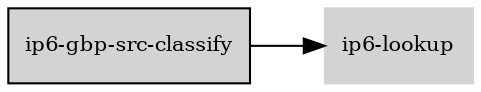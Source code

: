 digraph "ip6_gbp_src_classify_subgraph" {
  rankdir=LR;
  node [shape=box, style=filled, fontsize=10, color=lightgray, fontcolor=black, fillcolor=lightgray];
  "ip6-gbp-src-classify" [color=black, fontcolor=black, fillcolor=lightgray];
  edge [fontsize=8];
  "ip6-gbp-src-classify" -> "ip6-lookup";
}
